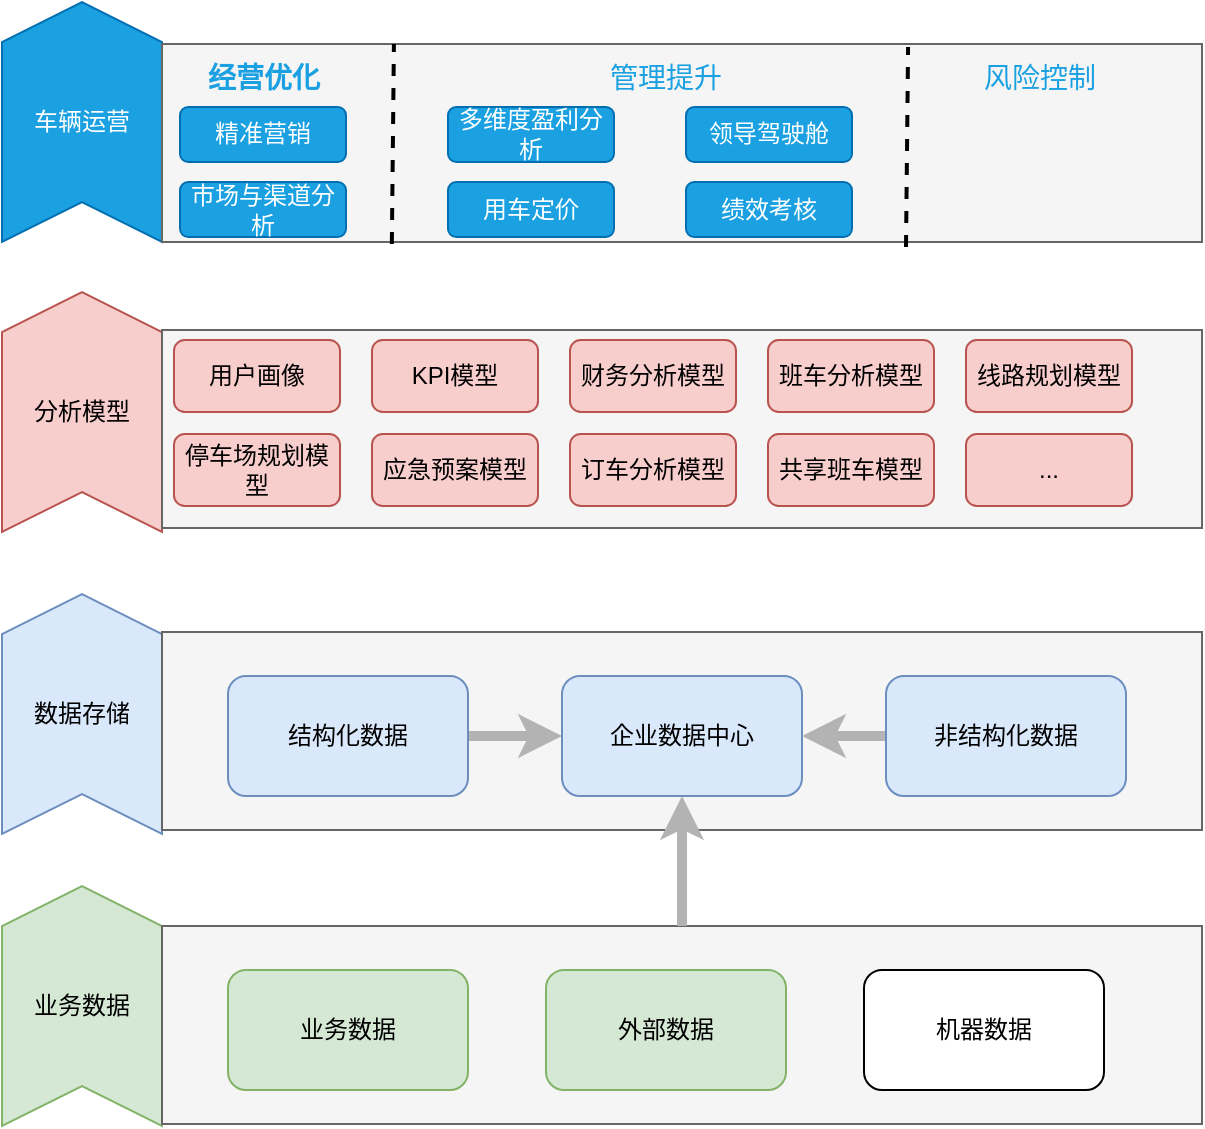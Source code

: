 <mxfile version="17.4.6" type="github">
  <diagram id="0KNjnh5CUpGkUl006Qsv" name="Page-1">
    <mxGraphModel dx="1822" dy="762" grid="0" gridSize="10" guides="1" tooltips="1" connect="1" arrows="1" fold="1" page="0" pageScale="1" pageWidth="827" pageHeight="1169" math="0" shadow="0">
      <root>
        <mxCell id="0" />
        <mxCell id="1" parent="0" />
        <mxCell id="SLfwVvsUGQPiuo8CjVY6-1" value="业务数据" style="shape=step;perimeter=stepPerimeter;whiteSpace=wrap;html=1;fixedSize=1;direction=north;fillColor=#d5e8d4;strokeColor=#82b366;" vertex="1" parent="1">
          <mxGeometry x="-112" y="465" width="80" height="120" as="geometry" />
        </mxCell>
        <mxCell id="SLfwVvsUGQPiuo8CjVY6-2" value="数据存储" style="shape=step;perimeter=stepPerimeter;whiteSpace=wrap;html=1;fixedSize=1;direction=north;fillColor=#dae8fc;strokeColor=#6c8ebf;" vertex="1" parent="1">
          <mxGeometry x="-112" y="319" width="80" height="120" as="geometry" />
        </mxCell>
        <mxCell id="SLfwVvsUGQPiuo8CjVY6-3" value="分析模型" style="shape=step;perimeter=stepPerimeter;whiteSpace=wrap;html=1;fixedSize=1;direction=north;fillColor=#f8cecc;strokeColor=#b85450;" vertex="1" parent="1">
          <mxGeometry x="-112" y="168" width="80" height="120" as="geometry" />
        </mxCell>
        <mxCell id="SLfwVvsUGQPiuo8CjVY6-4" value="车辆运营" style="shape=step;perimeter=stepPerimeter;whiteSpace=wrap;html=1;fixedSize=1;direction=north;fillColor=#1ba1e2;strokeColor=#006EAF;fontColor=#ffffff;" vertex="1" parent="1">
          <mxGeometry x="-112" y="23" width="80" height="120" as="geometry" />
        </mxCell>
        <mxCell id="SLfwVvsUGQPiuo8CjVY6-5" value="" style="rounded=0;whiteSpace=wrap;html=1;fillColor=#f5f5f5;fontColor=#333333;strokeColor=#666666;" vertex="1" parent="1">
          <mxGeometry x="-32" y="485" width="520" height="99" as="geometry" />
        </mxCell>
        <mxCell id="SLfwVvsUGQPiuo8CjVY6-7" value="业务数据" style="rounded=1;whiteSpace=wrap;html=1;fillColor=#d5e8d4;strokeColor=#82b366;" vertex="1" parent="1">
          <mxGeometry x="1" y="507" width="120" height="60" as="geometry" />
        </mxCell>
        <mxCell id="SLfwVvsUGQPiuo8CjVY6-8" value="外部数据" style="rounded=1;whiteSpace=wrap;html=1;fillColor=#d5e8d4;strokeColor=#82b366;" vertex="1" parent="1">
          <mxGeometry x="160" y="507" width="120" height="60" as="geometry" />
        </mxCell>
        <mxCell id="SLfwVvsUGQPiuo8CjVY6-9" value="机器数据" style="rounded=1;whiteSpace=wrap;html=1;" vertex="1" parent="1">
          <mxGeometry x="319" y="507" width="120" height="60" as="geometry" />
        </mxCell>
        <mxCell id="SLfwVvsUGQPiuo8CjVY6-10" value="" style="rounded=0;whiteSpace=wrap;html=1;fillColor=#f5f5f5;fontColor=#333333;strokeColor=#666666;" vertex="1" parent="1">
          <mxGeometry x="-32" y="338" width="520" height="99" as="geometry" />
        </mxCell>
        <mxCell id="SLfwVvsUGQPiuo8CjVY6-18" style="edgeStyle=orthogonalEdgeStyle;rounded=0;orthogonalLoop=1;jettySize=auto;html=1;entryX=0;entryY=0.5;entryDx=0;entryDy=0;strokeColor=#B3B3B3;strokeWidth=5;" edge="1" parent="1" source="SLfwVvsUGQPiuo8CjVY6-11" target="SLfwVvsUGQPiuo8CjVY6-12">
          <mxGeometry relative="1" as="geometry" />
        </mxCell>
        <mxCell id="SLfwVvsUGQPiuo8CjVY6-11" value="结构化数据" style="rounded=1;whiteSpace=wrap;html=1;fillColor=#dae8fc;strokeColor=#6c8ebf;" vertex="1" parent="1">
          <mxGeometry x="1" y="360" width="120" height="60" as="geometry" />
        </mxCell>
        <mxCell id="SLfwVvsUGQPiuo8CjVY6-12" value="企业数据中心" style="rounded=1;whiteSpace=wrap;html=1;fillColor=#dae8fc;strokeColor=#6c8ebf;" vertex="1" parent="1">
          <mxGeometry x="168" y="360" width="120" height="60" as="geometry" />
        </mxCell>
        <mxCell id="SLfwVvsUGQPiuo8CjVY6-19" style="edgeStyle=orthogonalEdgeStyle;rounded=0;orthogonalLoop=1;jettySize=auto;html=1;entryX=1;entryY=0.5;entryDx=0;entryDy=0;strokeColor=#B3B3B3;strokeWidth=5;" edge="1" parent="1" source="SLfwVvsUGQPiuo8CjVY6-13" target="SLfwVvsUGQPiuo8CjVY6-12">
          <mxGeometry relative="1" as="geometry" />
        </mxCell>
        <mxCell id="SLfwVvsUGQPiuo8CjVY6-13" value="非结构化数据" style="rounded=1;whiteSpace=wrap;html=1;fillColor=#dae8fc;strokeColor=#6c8ebf;" vertex="1" parent="1">
          <mxGeometry x="330" y="360" width="120" height="60" as="geometry" />
        </mxCell>
        <mxCell id="SLfwVvsUGQPiuo8CjVY6-17" style="edgeStyle=orthogonalEdgeStyle;rounded=0;orthogonalLoop=1;jettySize=auto;html=1;strokeWidth=5;strokeColor=#B3B3B3;" edge="1" parent="1" source="SLfwVvsUGQPiuo8CjVY6-5" target="SLfwVvsUGQPiuo8CjVY6-12">
          <mxGeometry relative="1" as="geometry" />
        </mxCell>
        <mxCell id="SLfwVvsUGQPiuo8CjVY6-20" value="" style="rounded=0;whiteSpace=wrap;html=1;fillColor=#f5f5f5;fontColor=#333333;strokeColor=#666666;" vertex="1" parent="1">
          <mxGeometry x="-32" y="187" width="520" height="99" as="geometry" />
        </mxCell>
        <mxCell id="SLfwVvsUGQPiuo8CjVY6-21" value="用户画像" style="rounded=1;whiteSpace=wrap;html=1;fillColor=#f8cecc;strokeColor=#b85450;" vertex="1" parent="1">
          <mxGeometry x="-26" y="192" width="83" height="36" as="geometry" />
        </mxCell>
        <mxCell id="SLfwVvsUGQPiuo8CjVY6-22" value="KPI模型" style="rounded=1;whiteSpace=wrap;html=1;fillColor=#f8cecc;strokeColor=#b85450;" vertex="1" parent="1">
          <mxGeometry x="73" y="192" width="83" height="36" as="geometry" />
        </mxCell>
        <mxCell id="SLfwVvsUGQPiuo8CjVY6-23" value="财务分析模型" style="rounded=1;whiteSpace=wrap;html=1;fillColor=#f8cecc;strokeColor=#b85450;" vertex="1" parent="1">
          <mxGeometry x="172" y="192" width="83" height="36" as="geometry" />
        </mxCell>
        <mxCell id="SLfwVvsUGQPiuo8CjVY6-24" value="班车分析模型" style="rounded=1;whiteSpace=wrap;html=1;fillColor=#f8cecc;strokeColor=#b85450;" vertex="1" parent="1">
          <mxGeometry x="271" y="192" width="83" height="36" as="geometry" />
        </mxCell>
        <mxCell id="SLfwVvsUGQPiuo8CjVY6-25" value="线路规划模型" style="rounded=1;whiteSpace=wrap;html=1;fillColor=#f8cecc;strokeColor=#b85450;" vertex="1" parent="1">
          <mxGeometry x="370" y="192" width="83" height="36" as="geometry" />
        </mxCell>
        <mxCell id="SLfwVvsUGQPiuo8CjVY6-26" value="停车场规划模型" style="rounded=1;whiteSpace=wrap;html=1;fillColor=#f8cecc;strokeColor=#b85450;" vertex="1" parent="1">
          <mxGeometry x="-26" y="239" width="83" height="36" as="geometry" />
        </mxCell>
        <mxCell id="SLfwVvsUGQPiuo8CjVY6-27" value="应急预案模型" style="rounded=1;whiteSpace=wrap;html=1;fillColor=#f8cecc;strokeColor=#b85450;" vertex="1" parent="1">
          <mxGeometry x="73" y="239" width="83" height="36" as="geometry" />
        </mxCell>
        <mxCell id="SLfwVvsUGQPiuo8CjVY6-28" value="订车分析模型" style="rounded=1;whiteSpace=wrap;html=1;fillColor=#f8cecc;strokeColor=#b85450;" vertex="1" parent="1">
          <mxGeometry x="172" y="239" width="83" height="36" as="geometry" />
        </mxCell>
        <mxCell id="SLfwVvsUGQPiuo8CjVY6-29" value="共享班车模型" style="rounded=1;whiteSpace=wrap;html=1;fillColor=#f8cecc;strokeColor=#b85450;" vertex="1" parent="1">
          <mxGeometry x="271" y="239" width="83" height="36" as="geometry" />
        </mxCell>
        <mxCell id="SLfwVvsUGQPiuo8CjVY6-30" value="..." style="rounded=1;whiteSpace=wrap;html=1;fillColor=#f8cecc;strokeColor=#b85450;" vertex="1" parent="1">
          <mxGeometry x="370" y="239" width="83" height="36" as="geometry" />
        </mxCell>
        <mxCell id="SLfwVvsUGQPiuo8CjVY6-31" value="" style="rounded=0;whiteSpace=wrap;html=1;fillColor=#f5f5f5;fontColor=#333333;strokeColor=#666666;" vertex="1" parent="1">
          <mxGeometry x="-32" y="44" width="520" height="99" as="geometry" />
        </mxCell>
        <mxCell id="SLfwVvsUGQPiuo8CjVY6-32" value="精准营销" style="rounded=1;whiteSpace=wrap;html=1;fillColor=#1ba1e2;fontColor=#ffffff;strokeColor=#006EAF;" vertex="1" parent="1">
          <mxGeometry x="-23" y="75.5" width="83" height="27.5" as="geometry" />
        </mxCell>
        <mxCell id="SLfwVvsUGQPiuo8CjVY6-33" value="经营优化" style="text;html=1;strokeColor=none;fillColor=none;align=center;verticalAlign=middle;whiteSpace=wrap;rounded=0;fontColor=#1BA1E2;fontStyle=1;fontSize=14;" vertex="1" parent="1">
          <mxGeometry x="-11.5" y="45.5" width="60" height="30" as="geometry" />
        </mxCell>
        <mxCell id="SLfwVvsUGQPiuo8CjVY6-34" value="市场与渠道分析" style="rounded=1;whiteSpace=wrap;html=1;fillColor=#1ba1e2;fontColor=#ffffff;strokeColor=#006EAF;" vertex="1" parent="1">
          <mxGeometry x="-23" y="113" width="83" height="27.5" as="geometry" />
        </mxCell>
        <mxCell id="SLfwVvsUGQPiuo8CjVY6-35" value="管理提升" style="text;html=1;strokeColor=none;fillColor=none;align=center;verticalAlign=middle;whiteSpace=wrap;rounded=0;fontColor=#1BA1E2;fontSize=14;" vertex="1" parent="1">
          <mxGeometry x="190" y="45.5" width="60" height="30" as="geometry" />
        </mxCell>
        <mxCell id="SLfwVvsUGQPiuo8CjVY6-36" value="风险控制" style="text;html=1;strokeColor=none;fillColor=none;align=center;verticalAlign=middle;whiteSpace=wrap;rounded=0;fontSize=14;fontColor=#1BA1E2;" vertex="1" parent="1">
          <mxGeometry x="377" y="45.5" width="60" height="30" as="geometry" />
        </mxCell>
        <mxCell id="SLfwVvsUGQPiuo8CjVY6-37" value="多维度盈利分析" style="rounded=1;whiteSpace=wrap;html=1;fillColor=#1ba1e2;fontColor=#ffffff;strokeColor=#006EAF;" vertex="1" parent="1">
          <mxGeometry x="111" y="75.5" width="83" height="27.5" as="geometry" />
        </mxCell>
        <mxCell id="SLfwVvsUGQPiuo8CjVY6-38" value="用车定价" style="rounded=1;whiteSpace=wrap;html=1;fillColor=#1ba1e2;fontColor=#ffffff;strokeColor=#006EAF;" vertex="1" parent="1">
          <mxGeometry x="111" y="113" width="83" height="27.5" as="geometry" />
        </mxCell>
        <mxCell id="SLfwVvsUGQPiuo8CjVY6-39" value="领导驾驶舱" style="rounded=1;whiteSpace=wrap;html=1;fillColor=#1ba1e2;fontColor=#ffffff;strokeColor=#006EAF;" vertex="1" parent="1">
          <mxGeometry x="230" y="75.5" width="83" height="27.5" as="geometry" />
        </mxCell>
        <mxCell id="SLfwVvsUGQPiuo8CjVY6-40" value="绩效考核" style="rounded=1;whiteSpace=wrap;html=1;fillColor=#1ba1e2;fontColor=#ffffff;strokeColor=#006EAF;" vertex="1" parent="1">
          <mxGeometry x="230" y="113" width="83" height="27.5" as="geometry" />
        </mxCell>
        <mxCell id="SLfwVvsUGQPiuo8CjVY6-41" value="" style="endArrow=none;dashed=1;html=1;strokeWidth=2;rounded=0;fontSize=14;fontColor=#1BA1E2;entryX=0.223;entryY=0;entryDx=0;entryDy=0;entryPerimeter=0;exitX=0.221;exitY=1.01;exitDx=0;exitDy=0;exitPerimeter=0;" edge="1" parent="1" source="SLfwVvsUGQPiuo8CjVY6-31" target="SLfwVvsUGQPiuo8CjVY6-31">
          <mxGeometry width="50" height="50" relative="1" as="geometry">
            <mxPoint x="66" y="121" as="sourcePoint" />
            <mxPoint x="116" y="71" as="targetPoint" />
          </mxGeometry>
        </mxCell>
        <mxCell id="SLfwVvsUGQPiuo8CjVY6-42" value="" style="endArrow=none;dashed=1;html=1;strokeWidth=2;rounded=0;fontSize=14;fontColor=#1BA1E2;entryX=0.223;entryY=0;entryDx=0;entryDy=0;entryPerimeter=0;exitX=0.221;exitY=1.01;exitDx=0;exitDy=0;exitPerimeter=0;" edge="1" parent="1">
          <mxGeometry width="50" height="50" relative="1" as="geometry">
            <mxPoint x="340.0" y="145.49" as="sourcePoint" />
            <mxPoint x="341.04" y="45.5" as="targetPoint" />
          </mxGeometry>
        </mxCell>
      </root>
    </mxGraphModel>
  </diagram>
</mxfile>
